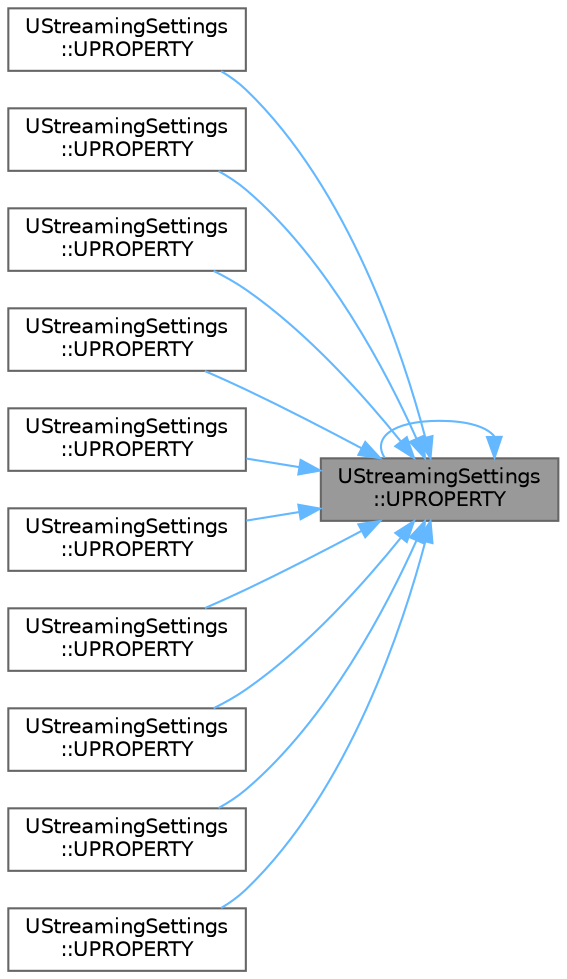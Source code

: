 digraph "UStreamingSettings::UPROPERTY"
{
 // INTERACTIVE_SVG=YES
 // LATEX_PDF_SIZE
  bgcolor="transparent";
  edge [fontname=Helvetica,fontsize=10,labelfontname=Helvetica,labelfontsize=10];
  node [fontname=Helvetica,fontsize=10,shape=box,height=0.2,width=0.4];
  rankdir="RL";
  Node1 [id="Node000001",label="UStreamingSettings\l::UPROPERTY",height=0.2,width=0.4,color="gray40", fillcolor="grey60", style="filled", fontcolor="black",tooltip=" "];
  Node1 -> Node2 [id="edge1_Node000001_Node000002",dir="back",color="steelblue1",style="solid",tooltip=" "];
  Node2 [id="Node000002",label="UStreamingSettings\l::UPROPERTY",height=0.2,width=0.4,color="grey40", fillcolor="white", style="filled",URL="$de/d6d/classUStreamingSettings.html#af51d09b0c886e4f53e6e4083398b046b",tooltip="Whether to use the entire time limit even if blocked on I/O."];
  Node1 -> Node3 [id="edge2_Node000001_Node000003",dir="back",color="steelblue1",style="solid",tooltip=" "];
  Node3 [id="Node000003",label="UStreamingSettings\l::UPROPERTY",height=0.2,width=0.4,color="grey40", fillcolor="white", style="filled",URL="$de/d6d/classUStreamingSettings.html#afb00bebab9ebec9ff8a8bb04576947f9",tooltip="Maximum allowed time to spend for actor registration steps during level streaming (ms per frame)"];
  Node1 -> Node4 [id="edge3_Node000001_Node000004",dir="back",color="steelblue1",style="solid",tooltip=" "];
  Node4 [id="Node000004",label="UStreamingSettings\l::UPROPERTY",height=0.2,width=0.4,color="grey40", fillcolor="white", style="filled",URL="$de/d6d/classUStreamingSettings.html#a81c40e14e533497e18207dee1f55c166",tooltip="Maximum allowed time to spend while unregistering components during level streaming (ms per frame)"];
  Node1 -> Node5 [id="edge4_Node000001_Node000005",dir="back",color="steelblue1",style="solid",tooltip=" "];
  Node5 [id="Node000005",label="UStreamingSettings\l::UPROPERTY",height=0.2,width=0.4,color="grey40", fillcolor="white", style="filled",URL="$de/d6d/classUStreamingSettings.html#afa99676bc85f4c63fd4ddcf5e911b5ee",tooltip=" "];
  Node1 -> Node6 [id="edge5_Node000001_Node000006",dir="back",color="steelblue1",style="solid",tooltip=" "];
  Node6 [id="Node000006",label="UStreamingSettings\l::UPROPERTY",height=0.2,width=0.4,color="grey40", fillcolor="white", style="filled",URL="$de/d6d/classUStreamingSettings.html#ab6f4bdb469bb2b7ab1b43771904b836b",tooltip=" "];
  Node1 -> Node7 [id="edge6_Node000001_Node000007",dir="back",color="steelblue1",style="solid",tooltip=" "];
  Node7 [id="Node000007",label="UStreamingSettings\l::UPROPERTY",height=0.2,width=0.4,color="grey40", fillcolor="white", style="filled",URL="$de/d6d/classUStreamingSettings.html#a460bb1790811ae6b923a14606e67999c",tooltip=" "];
  Node1 -> Node1 [id="edge7_Node000001_Node000001",dir="back",color="steelblue1",style="solid",tooltip=" "];
  Node1 -> Node8 [id="edge8_Node000001_Node000008",dir="back",color="steelblue1",style="solid",tooltip=" "];
  Node8 [id="Node000008",label="UStreamingSettings\l::UPROPERTY",height=0.2,width=0.4,color="grey40", fillcolor="white", style="filled",URL="$de/d6d/classUStreamingSettings.html#a672fd248d6d116d812ba0abf6684486a",tooltip="Batching granularity used to add primitives to scene in parallel when registering actor components du..."];
  Node1 -> Node9 [id="edge9_Node000001_Node000009",dir="back",color="steelblue1",style="solid",tooltip=" "];
  Node9 [id="Node000009",label="UStreamingSettings\l::UPROPERTY",height=0.2,width=0.4,color="grey40", fillcolor="white", style="filled",URL="$de/d6d/classUStreamingSettings.html#a00f11e3dc84671a050bd27a99369a3fb",tooltip="Batching granularity used to register actor components during level streaming."];
  Node1 -> Node10 [id="edge10_Node000001_Node000010",dir="back",color="steelblue1",style="solid",tooltip=" "];
  Node10 [id="Node000010",label="UStreamingSettings\l::UPROPERTY",height=0.2,width=0.4,color="grey40", fillcolor="white", style="filled",URL="$de/d6d/classUStreamingSettings.html#add2ba1a126c408cec15a1a0fa2f71eae",tooltip="Batching granularity used to unregister actor components during level streaming."];
  Node1 -> Node11 [id="edge11_Node000001_Node000011",dir="back",color="steelblue1",style="solid",tooltip=" "];
  Node11 [id="Node000011",label="UStreamingSettings\l::UPROPERTY",height=0.2,width=0.4,color="grey40", fillcolor="white", style="filled",URL="$de/d6d/classUStreamingSettings.html#ac3f9ff6417ff1c510af84b1fffea4dca",tooltip=" "];
}
